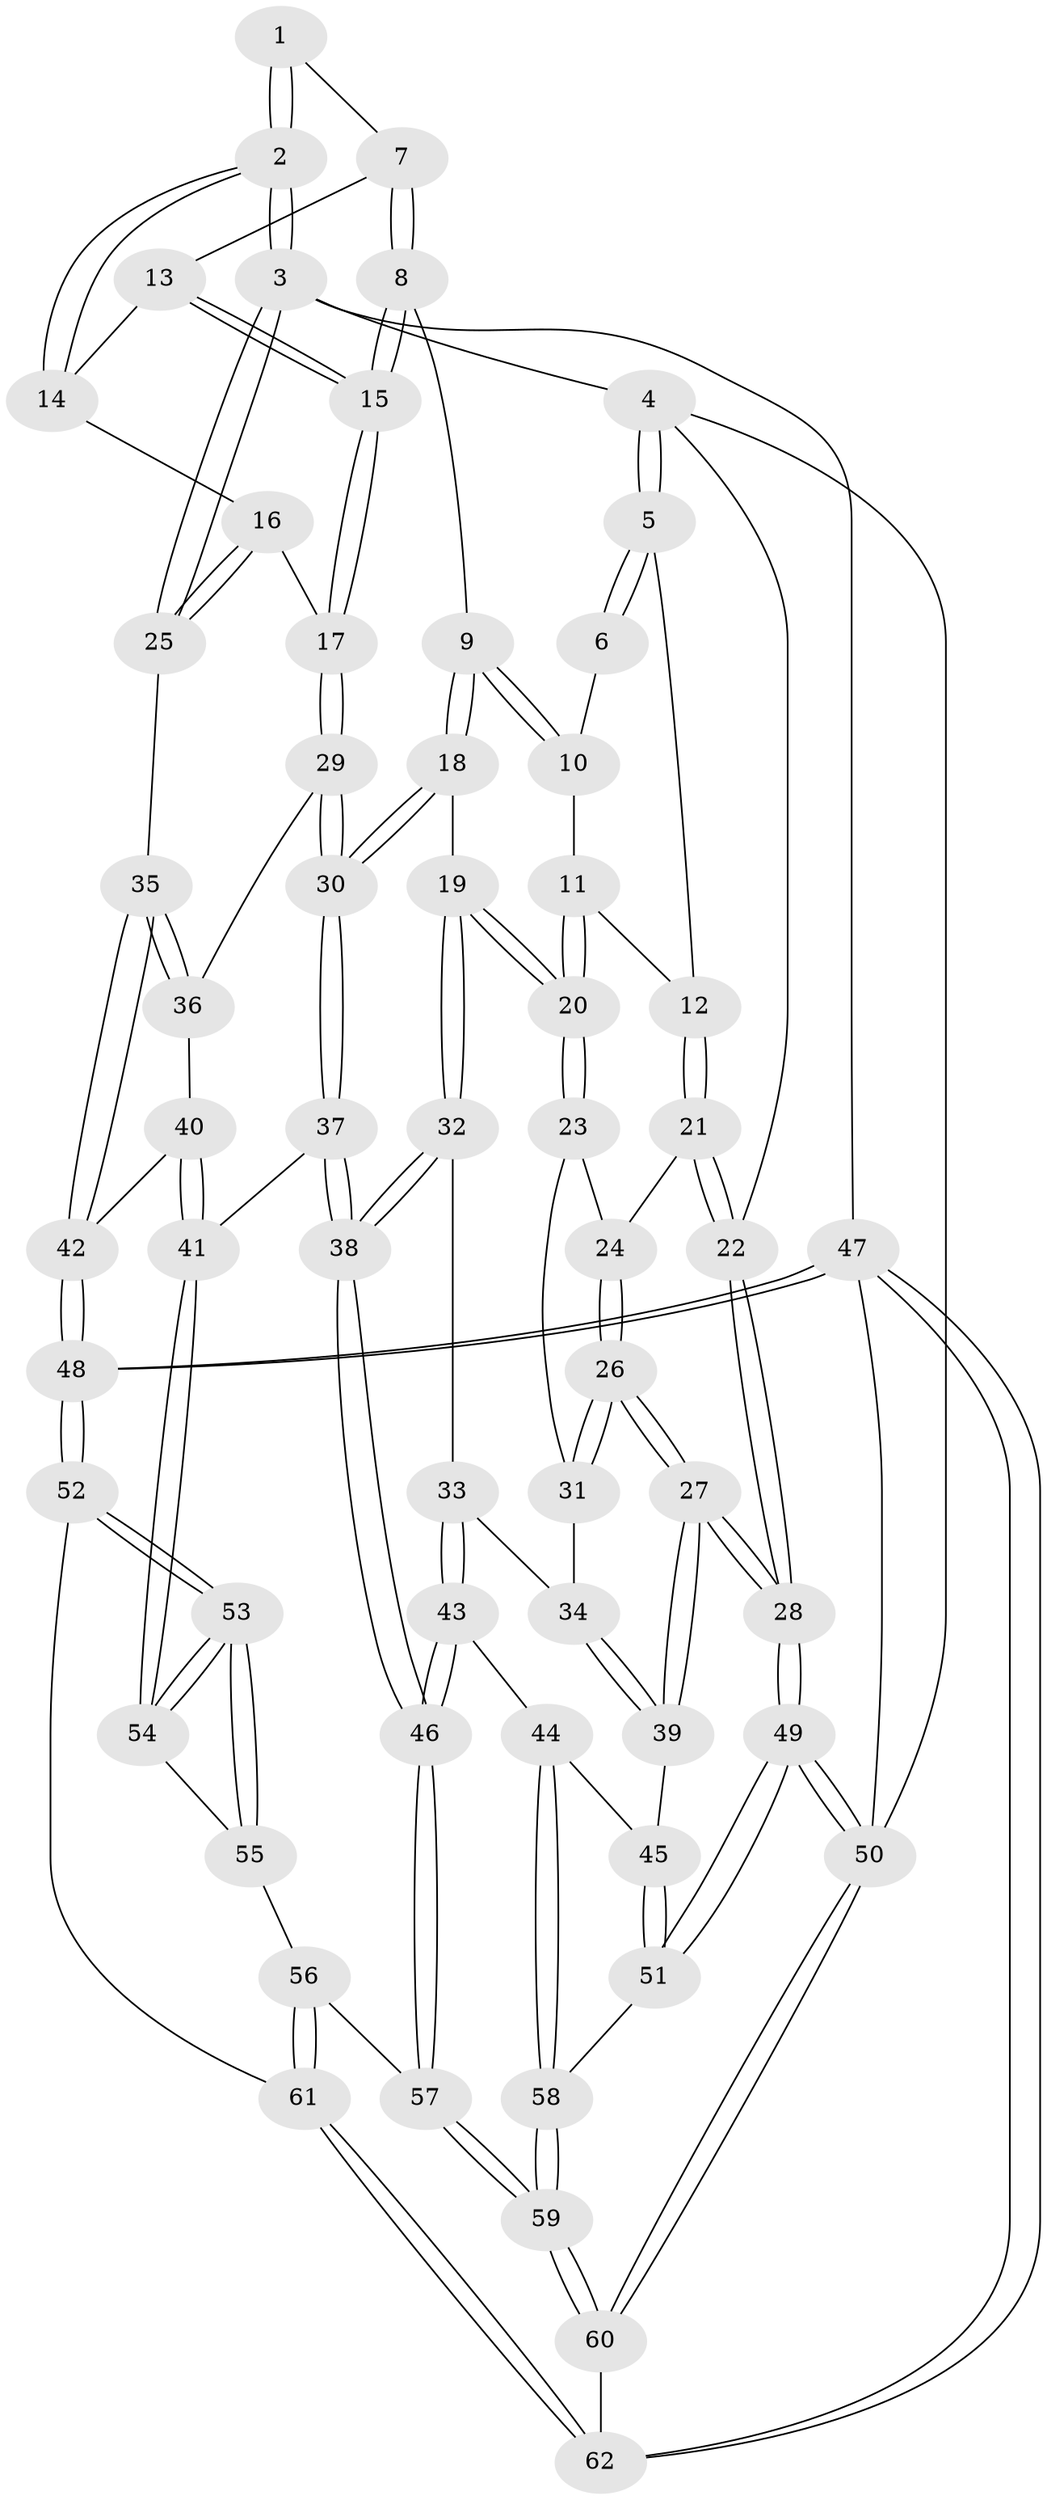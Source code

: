 // coarse degree distribution, {3: 0.16129032258064516, 8: 0.03225806451612903, 4: 0.5806451612903226, 5: 0.1935483870967742, 7: 0.03225806451612903}
// Generated by graph-tools (version 1.1) at 2025/21/03/04/25 18:21:37]
// undirected, 62 vertices, 152 edges
graph export_dot {
graph [start="1"]
  node [color=gray90,style=filled];
  1 [pos="+0.71518307241287+0"];
  2 [pos="+1+0"];
  3 [pos="+1+0"];
  4 [pos="+0+0"];
  5 [pos="+0.06904828659540634+0"];
  6 [pos="+0.4163208408487137+0"];
  7 [pos="+0.7383775205927867+0"];
  8 [pos="+0.6367540406122691+0.1395397728688893"];
  9 [pos="+0.5407701490622483+0.1915617347917341"];
  10 [pos="+0.4868934401044826+0.0955411676888127"];
  11 [pos="+0.2869828376782316+0.12051326792739002"];
  12 [pos="+0.1622985586215413+0.006001423205751041"];
  13 [pos="+0.7801975944955459+0.0325046973539875"];
  14 [pos="+0.8681122608884924+0.09727799516362619"];
  15 [pos="+0.775577140666901+0.29886915748515236"];
  16 [pos="+0.943583278468993+0.16890309829885866"];
  17 [pos="+0.8024805963933194+0.34931070754193627"];
  18 [pos="+0.4710670084769449+0.32494435857055237"];
  19 [pos="+0.4569075964914337+0.3292653021147978"];
  20 [pos="+0.44099802111534997+0.3243277652248355"];
  21 [pos="+0.1415409590100643+0.15019318693035402"];
  22 [pos="+0+0.4087615539356027"];
  23 [pos="+0.4088617035134612+0.33118270494887087"];
  24 [pos="+0.15214082824320052+0.22104644158569486"];
  25 [pos="+1+0.15775880004273024"];
  26 [pos="+0.14500558569617653+0.40449892315728714"];
  27 [pos="+0.05283487146797974+0.49198965573430914"];
  28 [pos="+0+0.5188150201574252"];
  29 [pos="+0.7928104070614392+0.4072474042411608"];
  30 [pos="+0.726183515508762+0.4534459133659175"];
  31 [pos="+0.22123467069965078+0.3951591580211719"];
  32 [pos="+0.4522427402056347+0.35072155566355323"];
  33 [pos="+0.40950871157241253+0.5418834069784639"];
  34 [pos="+0.3043825547089488+0.5064200920946607"];
  35 [pos="+1+0.3902976015244291"];
  36 [pos="+0.8260198139683617+0.416399120209312"];
  37 [pos="+0.7007116473996936+0.6084826500682116"];
  38 [pos="+0.6097925113304439+0.6829707651887373"];
  39 [pos="+0.1556558271331595+0.5700703715886185"];
  40 [pos="+0.9478356771097226+0.5633033206537913"];
  41 [pos="+0.8737862067372735+0.7173172173254494"];
  42 [pos="+1+0.5629021502910942"];
  43 [pos="+0.41814233550907365+0.6835729207272384"];
  44 [pos="+0.3061768974669897+0.7144105106141634"];
  45 [pos="+0.15931913469674427+0.5738407797193728"];
  46 [pos="+0.5441680867217934+0.7374125118356891"];
  47 [pos="+1+1"];
  48 [pos="+1+1"];
  49 [pos="+0+0.8008283497380924"];
  50 [pos="+0+1"];
  51 [pos="+0.08260413054378905+0.8393087176063532"];
  52 [pos="+1+0.8786668468730436"];
  53 [pos="+1+0.8553049537399607"];
  54 [pos="+0.8779655868535066+0.7227521580539661"];
  55 [pos="+0.6374029488663451+0.90162959819896"];
  56 [pos="+0.6159235096116524+0.907072989987023"];
  57 [pos="+0.5605852243411844+0.8068398851360066"];
  58 [pos="+0.20582126547753388+0.8578837364963158"];
  59 [pos="+0.26721157792867667+1"];
  60 [pos="+0.2809606388242825+1"];
  61 [pos="+0.6208130677919654+1"];
  62 [pos="+0.6173334219167793+1"];
  1 -- 2;
  1 -- 2;
  1 -- 7;
  2 -- 3;
  2 -- 3;
  2 -- 14;
  2 -- 14;
  3 -- 4;
  3 -- 25;
  3 -- 25;
  3 -- 47;
  4 -- 5;
  4 -- 5;
  4 -- 22;
  4 -- 50;
  5 -- 6;
  5 -- 6;
  5 -- 12;
  6 -- 10;
  7 -- 8;
  7 -- 8;
  7 -- 13;
  8 -- 9;
  8 -- 15;
  8 -- 15;
  9 -- 10;
  9 -- 10;
  9 -- 18;
  9 -- 18;
  10 -- 11;
  11 -- 12;
  11 -- 20;
  11 -- 20;
  12 -- 21;
  12 -- 21;
  13 -- 14;
  13 -- 15;
  13 -- 15;
  14 -- 16;
  15 -- 17;
  15 -- 17;
  16 -- 17;
  16 -- 25;
  16 -- 25;
  17 -- 29;
  17 -- 29;
  18 -- 19;
  18 -- 30;
  18 -- 30;
  19 -- 20;
  19 -- 20;
  19 -- 32;
  19 -- 32;
  20 -- 23;
  20 -- 23;
  21 -- 22;
  21 -- 22;
  21 -- 24;
  22 -- 28;
  22 -- 28;
  23 -- 24;
  23 -- 31;
  24 -- 26;
  24 -- 26;
  25 -- 35;
  26 -- 27;
  26 -- 27;
  26 -- 31;
  26 -- 31;
  27 -- 28;
  27 -- 28;
  27 -- 39;
  27 -- 39;
  28 -- 49;
  28 -- 49;
  29 -- 30;
  29 -- 30;
  29 -- 36;
  30 -- 37;
  30 -- 37;
  31 -- 34;
  32 -- 33;
  32 -- 38;
  32 -- 38;
  33 -- 34;
  33 -- 43;
  33 -- 43;
  34 -- 39;
  34 -- 39;
  35 -- 36;
  35 -- 36;
  35 -- 42;
  35 -- 42;
  36 -- 40;
  37 -- 38;
  37 -- 38;
  37 -- 41;
  38 -- 46;
  38 -- 46;
  39 -- 45;
  40 -- 41;
  40 -- 41;
  40 -- 42;
  41 -- 54;
  41 -- 54;
  42 -- 48;
  42 -- 48;
  43 -- 44;
  43 -- 46;
  43 -- 46;
  44 -- 45;
  44 -- 58;
  44 -- 58;
  45 -- 51;
  45 -- 51;
  46 -- 57;
  46 -- 57;
  47 -- 48;
  47 -- 48;
  47 -- 62;
  47 -- 62;
  47 -- 50;
  48 -- 52;
  48 -- 52;
  49 -- 50;
  49 -- 50;
  49 -- 51;
  49 -- 51;
  50 -- 60;
  50 -- 60;
  51 -- 58;
  52 -- 53;
  52 -- 53;
  52 -- 61;
  53 -- 54;
  53 -- 54;
  53 -- 55;
  53 -- 55;
  54 -- 55;
  55 -- 56;
  56 -- 57;
  56 -- 61;
  56 -- 61;
  57 -- 59;
  57 -- 59;
  58 -- 59;
  58 -- 59;
  59 -- 60;
  59 -- 60;
  60 -- 62;
  61 -- 62;
  61 -- 62;
}
